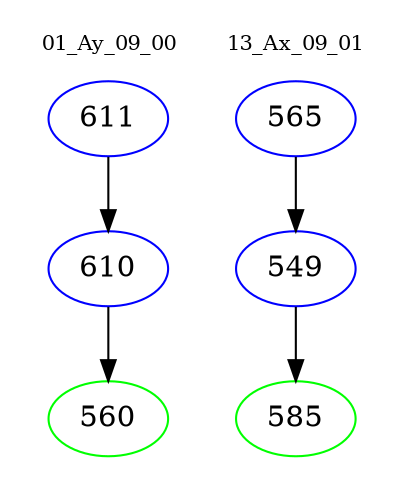 digraph{
subgraph cluster_0 {
color = white
label = "01_Ay_09_00";
fontsize=10;
T0_611 [label="611", color="blue"]
T0_611 -> T0_610 [color="black"]
T0_610 [label="610", color="blue"]
T0_610 -> T0_560 [color="black"]
T0_560 [label="560", color="green"]
}
subgraph cluster_1 {
color = white
label = "13_Ax_09_01";
fontsize=10;
T1_565 [label="565", color="blue"]
T1_565 -> T1_549 [color="black"]
T1_549 [label="549", color="blue"]
T1_549 -> T1_585 [color="black"]
T1_585 [label="585", color="green"]
}
}
